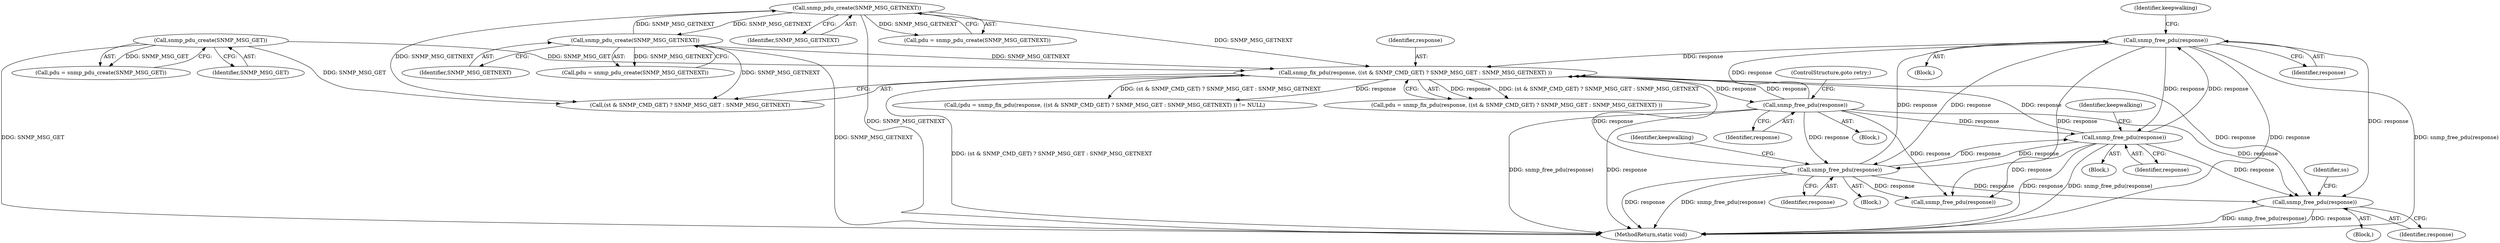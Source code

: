 digraph "0_php_cab1c3b3708eead315e033359d07049b23b147a3_5@API" {
"1001100" [label="(Call,snmp_free_pdu(response))"];
"1001154" [label="(Call,snmp_free_pdu(response))"];
"1001097" [label="(Call,snmp_free_pdu(response))"];
"1001087" [label="(Call,snmp_fix_pdu(response, ((st & SNMP_CMD_GET) ? SNMP_MSG_GET : SNMP_MSG_GETNEXT) ))"];
"1000963" [label="(Call,snmp_free_pdu(response))"];
"1001055" [label="(Call,snmp_free_pdu(response))"];
"1000293" [label="(Call,snmp_pdu_create(SNMP_MSG_GET))"];
"1000303" [label="(Call,snmp_pdu_create(SNMP_MSG_GETNEXT))"];
"1000246" [label="(Call,snmp_pdu_create(SNMP_MSG_GETNEXT))"];
"1001155" [label="(Identifier,response)"];
"1001029" [label="(Block,)"];
"1001096" [label="(Block,)"];
"1000494" [label="(Call,snmp_free_pdu(response))"];
"1001154" [label="(Call,snmp_free_pdu(response))"];
"1000247" [label="(Identifier,SNMP_MSG_GETNEXT)"];
"1001158" [label="(MethodReturn,static void)"];
"1000244" [label="(Call,pdu = snmp_pdu_create(SNMP_MSG_GETNEXT))"];
"1000291" [label="(Call,pdu = snmp_pdu_create(SNMP_MSG_GET))"];
"1001103" [label="(Identifier,ss)"];
"1001087" [label="(Call,snmp_fix_pdu(response, ((st & SNMP_CMD_GET) ? SNMP_MSG_GET : SNMP_MSG_GETNEXT) ))"];
"1000303" [label="(Call,snmp_pdu_create(SNMP_MSG_GETNEXT))"];
"1001101" [label="(Identifier,response)"];
"1001088" [label="(Identifier,response)"];
"1001084" [label="(Call,(pdu = snmp_fix_pdu(response, ((st & SNMP_CMD_GET) ? SNMP_MSG_GET : SNMP_MSG_GETNEXT) )) != NULL)"];
"1000985" [label="(Block,)"];
"1000293" [label="(Call,snmp_pdu_create(SNMP_MSG_GET))"];
"1000966" [label="(Identifier,keepwalking)"];
"1001056" [label="(Identifier,response)"];
"1001100" [label="(Call,snmp_free_pdu(response))"];
"1000304" [label="(Identifier,SNMP_MSG_GETNEXT)"];
"1000957" [label="(Block,)"];
"1001089" [label="(Call,(st & SNMP_CMD_GET) ? SNMP_MSG_GET : SNMP_MSG_GETNEXT)"];
"1001055" [label="(Call,snmp_free_pdu(response))"];
"1000301" [label="(Call,pdu = snmp_pdu_create(SNMP_MSG_GETNEXT))"];
"1000227" [label="(Identifier,keepwalking)"];
"1000246" [label="(Call,snmp_pdu_create(SNMP_MSG_GETNEXT))"];
"1000294" [label="(Identifier,SNMP_MSG_GET)"];
"1000964" [label="(Identifier,response)"];
"1001097" [label="(Call,snmp_free_pdu(response))"];
"1001153" [label="(Block,)"];
"1001058" [label="(Identifier,keepwalking)"];
"1001099" [label="(ControlStructure,goto retry;)"];
"1001098" [label="(Identifier,response)"];
"1000963" [label="(Call,snmp_free_pdu(response))"];
"1001085" [label="(Call,pdu = snmp_fix_pdu(response, ((st & SNMP_CMD_GET) ? SNMP_MSG_GET : SNMP_MSG_GETNEXT) ))"];
"1001100" -> "1000985"  [label="AST: "];
"1001100" -> "1001101"  [label="CFG: "];
"1001101" -> "1001100"  [label="AST: "];
"1001103" -> "1001100"  [label="CFG: "];
"1001100" -> "1001158"  [label="DDG: snmp_free_pdu(response)"];
"1001100" -> "1001158"  [label="DDG: response"];
"1001154" -> "1001100"  [label="DDG: response"];
"1000963" -> "1001100"  [label="DDG: response"];
"1001055" -> "1001100"  [label="DDG: response"];
"1001097" -> "1001100"  [label="DDG: response"];
"1001087" -> "1001100"  [label="DDG: response"];
"1001154" -> "1001153"  [label="AST: "];
"1001154" -> "1001155"  [label="CFG: "];
"1001155" -> "1001154"  [label="AST: "];
"1000227" -> "1001154"  [label="CFG: "];
"1001154" -> "1001158"  [label="DDG: response"];
"1001154" -> "1001158"  [label="DDG: snmp_free_pdu(response)"];
"1001154" -> "1000494"  [label="DDG: response"];
"1001154" -> "1000963"  [label="DDG: response"];
"1001154" -> "1001055"  [label="DDG: response"];
"1001154" -> "1001087"  [label="DDG: response"];
"1001097" -> "1001154"  [label="DDG: response"];
"1000963" -> "1001154"  [label="DDG: response"];
"1001055" -> "1001154"  [label="DDG: response"];
"1001097" -> "1001096"  [label="AST: "];
"1001097" -> "1001098"  [label="CFG: "];
"1001098" -> "1001097"  [label="AST: "];
"1001099" -> "1001097"  [label="CFG: "];
"1001097" -> "1001158"  [label="DDG: snmp_free_pdu(response)"];
"1001097" -> "1001158"  [label="DDG: response"];
"1001097" -> "1000494"  [label="DDG: response"];
"1001097" -> "1000963"  [label="DDG: response"];
"1001097" -> "1001055"  [label="DDG: response"];
"1001097" -> "1001087"  [label="DDG: response"];
"1001087" -> "1001097"  [label="DDG: response"];
"1001087" -> "1001085"  [label="AST: "];
"1001087" -> "1001089"  [label="CFG: "];
"1001088" -> "1001087"  [label="AST: "];
"1001089" -> "1001087"  [label="AST: "];
"1001085" -> "1001087"  [label="CFG: "];
"1001087" -> "1001158"  [label="DDG: (st & SNMP_CMD_GET) ? SNMP_MSG_GET : SNMP_MSG_GETNEXT"];
"1001087" -> "1001084"  [label="DDG: response"];
"1001087" -> "1001084"  [label="DDG: (st & SNMP_CMD_GET) ? SNMP_MSG_GET : SNMP_MSG_GETNEXT"];
"1001087" -> "1001085"  [label="DDG: response"];
"1001087" -> "1001085"  [label="DDG: (st & SNMP_CMD_GET) ? SNMP_MSG_GET : SNMP_MSG_GETNEXT"];
"1000963" -> "1001087"  [label="DDG: response"];
"1001055" -> "1001087"  [label="DDG: response"];
"1000293" -> "1001087"  [label="DDG: SNMP_MSG_GET"];
"1000303" -> "1001087"  [label="DDG: SNMP_MSG_GETNEXT"];
"1000246" -> "1001087"  [label="DDG: SNMP_MSG_GETNEXT"];
"1000963" -> "1000957"  [label="AST: "];
"1000963" -> "1000964"  [label="CFG: "];
"1000964" -> "1000963"  [label="AST: "];
"1000966" -> "1000963"  [label="CFG: "];
"1000963" -> "1001158"  [label="DDG: response"];
"1000963" -> "1001158"  [label="DDG: snmp_free_pdu(response)"];
"1000963" -> "1000494"  [label="DDG: response"];
"1001055" -> "1000963"  [label="DDG: response"];
"1000963" -> "1001055"  [label="DDG: response"];
"1001055" -> "1001029"  [label="AST: "];
"1001055" -> "1001056"  [label="CFG: "];
"1001056" -> "1001055"  [label="AST: "];
"1001058" -> "1001055"  [label="CFG: "];
"1001055" -> "1001158"  [label="DDG: snmp_free_pdu(response)"];
"1001055" -> "1001158"  [label="DDG: response"];
"1001055" -> "1000494"  [label="DDG: response"];
"1000293" -> "1000291"  [label="AST: "];
"1000293" -> "1000294"  [label="CFG: "];
"1000294" -> "1000293"  [label="AST: "];
"1000291" -> "1000293"  [label="CFG: "];
"1000293" -> "1001158"  [label="DDG: SNMP_MSG_GET"];
"1000293" -> "1000291"  [label="DDG: SNMP_MSG_GET"];
"1000293" -> "1001089"  [label="DDG: SNMP_MSG_GET"];
"1000303" -> "1000301"  [label="AST: "];
"1000303" -> "1000304"  [label="CFG: "];
"1000304" -> "1000303"  [label="AST: "];
"1000301" -> "1000303"  [label="CFG: "];
"1000303" -> "1001158"  [label="DDG: SNMP_MSG_GETNEXT"];
"1000303" -> "1000246"  [label="DDG: SNMP_MSG_GETNEXT"];
"1000303" -> "1000301"  [label="DDG: SNMP_MSG_GETNEXT"];
"1000246" -> "1000303"  [label="DDG: SNMP_MSG_GETNEXT"];
"1000303" -> "1001089"  [label="DDG: SNMP_MSG_GETNEXT"];
"1000246" -> "1000244"  [label="AST: "];
"1000246" -> "1000247"  [label="CFG: "];
"1000247" -> "1000246"  [label="AST: "];
"1000244" -> "1000246"  [label="CFG: "];
"1000246" -> "1001158"  [label="DDG: SNMP_MSG_GETNEXT"];
"1000246" -> "1000244"  [label="DDG: SNMP_MSG_GETNEXT"];
"1000246" -> "1001089"  [label="DDG: SNMP_MSG_GETNEXT"];
}
